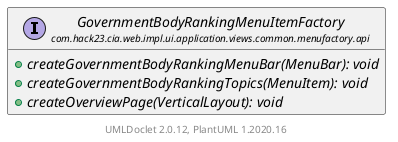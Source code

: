 @startuml
    set namespaceSeparator none
    hide empty fields
    hide empty methods

    interface "<size:14>GovernmentBodyRankingMenuItemFactory\n<size:10>com.hack23.cia.web.impl.ui.application.views.common.menufactory.api" as com.hack23.cia.web.impl.ui.application.views.common.menufactory.api.GovernmentBodyRankingMenuItemFactory [[GovernmentBodyRankingMenuItemFactory.html]] {
        {abstract} +createGovernmentBodyRankingMenuBar(MenuBar): void
        {abstract} +createGovernmentBodyRankingTopics(MenuItem): void
        {abstract} +createOverviewPage(VerticalLayout): void
    }

    center footer UMLDoclet 2.0.12, PlantUML 1.2020.16
@enduml
